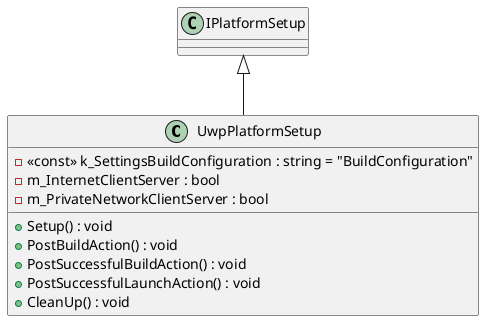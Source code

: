 @startuml
class UwpPlatformSetup {
    - <<const>> k_SettingsBuildConfiguration : string = "BuildConfiguration"
    - m_InternetClientServer : bool
    - m_PrivateNetworkClientServer : bool
    + Setup() : void
    + PostBuildAction() : void
    + PostSuccessfulBuildAction() : void
    + PostSuccessfulLaunchAction() : void
    + CleanUp() : void
}
IPlatformSetup <|-- UwpPlatformSetup
@enduml
